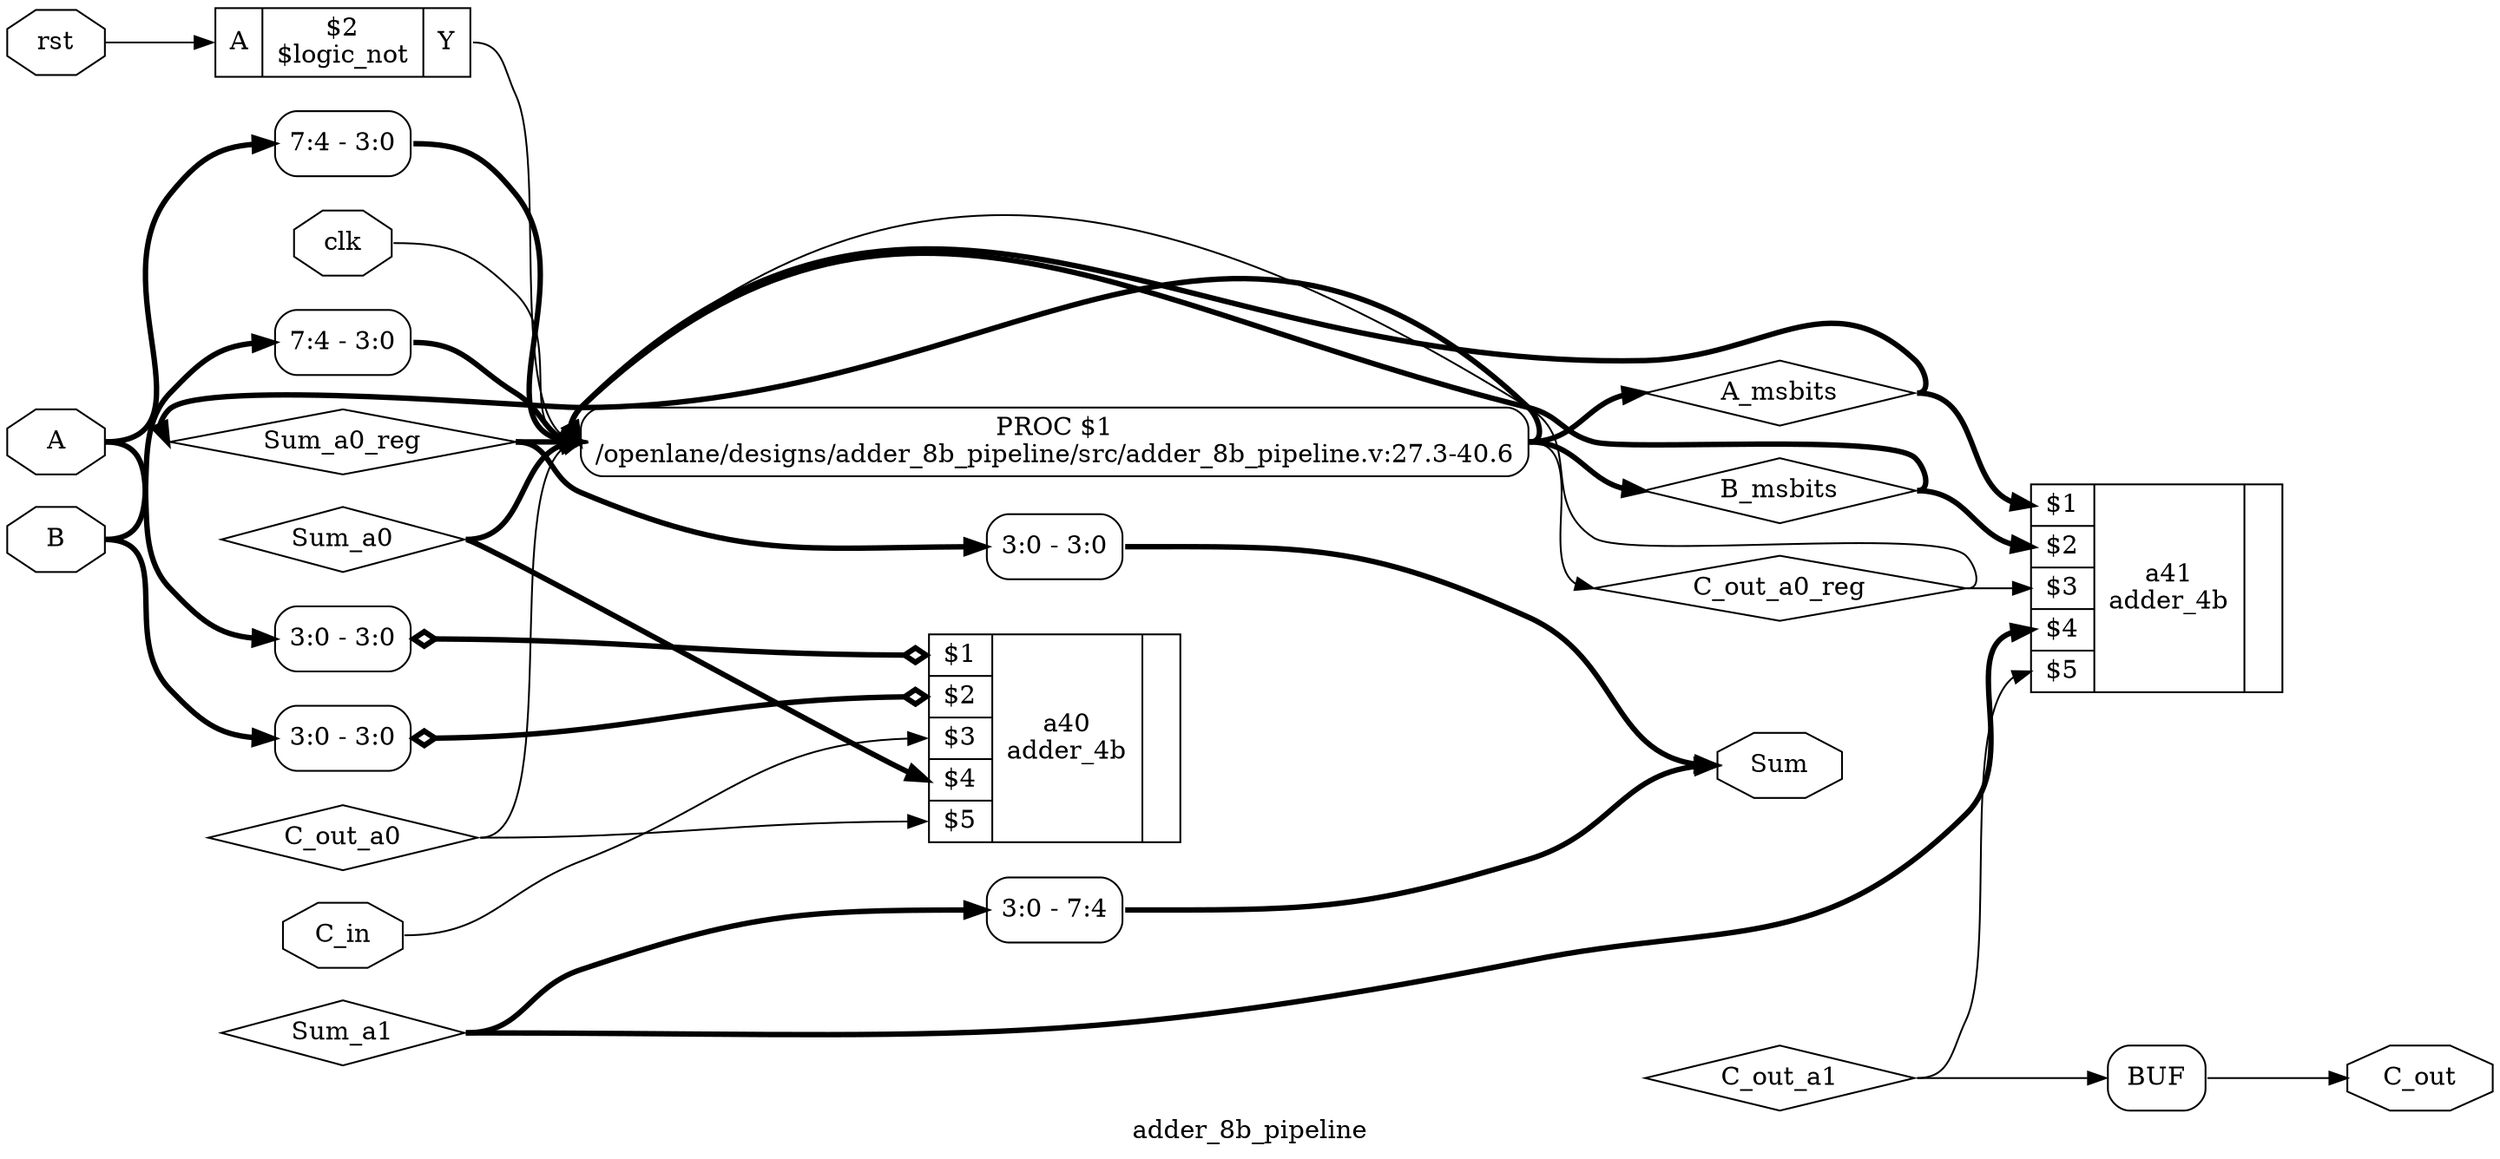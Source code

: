 digraph "adder_8b_pipeline" {
label="adder_8b_pipeline";
rankdir="LR";
remincross=true;
n6 [ shape=diamond, label="Sum_a0_reg", color="black", fontcolor="black" ];
n7 [ shape=diamond, label="B_msbits", color="black", fontcolor="black" ];
n8 [ shape=diamond, label="A_msbits", color="black", fontcolor="black" ];
n9 [ shape=diamond, label="Sum_a1", color="black", fontcolor="black" ];
n10 [ shape=diamond, label="Sum_a0", color="black", fontcolor="black" ];
n11 [ shape=diamond, label="C_out_a0_reg", color="black", fontcolor="black" ];
n12 [ shape=diamond, label="C_out_a1", color="black", fontcolor="black" ];
n13 [ shape=diamond, label="C_out_a0", color="black", fontcolor="black" ];
n14 [ shape=octagon, label="C_out", color="black", fontcolor="black" ];
n15 [ shape=octagon, label="Sum", color="black", fontcolor="black" ];
n16 [ shape=octagon, label="rst", color="black", fontcolor="black" ];
n17 [ shape=octagon, label="clk", color="black", fontcolor="black" ];
n18 [ shape=octagon, label="C_in", color="black", fontcolor="black" ];
n19 [ shape=octagon, label="B", color="black", fontcolor="black" ];
n20 [ shape=octagon, label="A", color="black", fontcolor="black" ];
c22 [ shape=record, label="{{<p20> A}|$2\n$logic_not|{<p21> Y}}" ];
c28 [ shape=record, label="{{<p23> $1|<p24> $2|<p25> $3|<p26> $4|<p27> $5}|a41\nadder_4b|{}}" ];
c29 [ shape=record, label="{{<p23> $1|<p24> $2|<p25> $3|<p26> $4|<p27> $5}|a40\nadder_4b|{}}" ];
x0 [ shape=record, style=rounded, label="<s0> 3:0 - 3:0 " ];
x0:e -> c29:p24:w [arrowhead=odiamond, arrowtail=odiamond, dir=both, color="black", style="setlinewidth(3)", label=""];
x1 [ shape=record, style=rounded, label="<s0> 3:0 - 3:0 " ];
x1:e -> c29:p23:w [arrowhead=odiamond, arrowtail=odiamond, dir=both, color="black", style="setlinewidth(3)", label=""];
x3 [ shape=record, style=rounded, label="<s0> 7:4 - 3:0 " ];
x4 [ shape=record, style=rounded, label="<s0> 7:4 - 3:0 " ];
p2 [shape=box, style=rounded, label="PROC $1\n/openlane/designs/adder_8b_pipeline/src/adder_8b_pipeline.v:27.3-40.6"];
x5 [ shape=record, style=rounded, label="<s0> 3:0 - 3:0 " ];
x6 [ shape=record, style=rounded, label="<s0> 3:0 - 7:4 " ];
x7 [shape=box, style=rounded, label="BUF"];
c22:p21:e -> p2:w [color="black", label=""];
n10:e -> c29:p26:w [color="black", style="setlinewidth(3)", label=""];
n10:e -> p2:w [color="black", style="setlinewidth(3)", label=""];
p2:e -> n11:w [color="black", label=""];
n11:e -> c28:p25:w [color="black", label=""];
n11:e -> p2:w [color="black", label=""];
n12:e -> c28:p27:w [color="black", label=""];
n12:e -> x7:w:w [color="black", label=""];
n13:e -> c29:p27:w [color="black", label=""];
n13:e -> p2:w [color="black", label=""];
x7:e:e -> n14:w [color="black", label=""];
x5:s0:e -> n15:w [color="black", style="setlinewidth(3)", label=""];
x6:s0:e -> n15:w [color="black", style="setlinewidth(3)", label=""];
n16:e -> c22:p20:w [color="black", label=""];
n17:e -> p2:w [color="black", label=""];
n18:e -> c29:p25:w [color="black", label=""];
n19:e -> x0:s0:w [color="black", style="setlinewidth(3)", label=""];
n19:e -> x4:s0:w [color="black", style="setlinewidth(3)", label=""];
n20:e -> x1:s0:w [color="black", style="setlinewidth(3)", label=""];
n20:e -> x3:s0:w [color="black", style="setlinewidth(3)", label=""];
p2:e -> n6:w [color="black", style="setlinewidth(3)", label=""];
n6:e -> p2:w [color="black", style="setlinewidth(3)", label=""];
n6:e -> x5:w [color="black", style="setlinewidth(3)", label=""];
p2:e -> n7:w [color="black", style="setlinewidth(3)", label=""];
n7:e -> c28:p24:w [color="black", style="setlinewidth(3)", label=""];
n7:e -> p2:w [color="black", style="setlinewidth(3)", label=""];
p2:e -> n8:w [color="black", style="setlinewidth(3)", label=""];
n8:e -> c28:p23:w [color="black", style="setlinewidth(3)", label=""];
n8:e -> p2:w [color="black", style="setlinewidth(3)", label=""];
n9:e -> c28:p26:w [color="black", style="setlinewidth(3)", label=""];
n9:e -> x6:w [color="black", style="setlinewidth(3)", label=""];
x3:e -> p2:w [color="black", style="setlinewidth(3)", label=""];
x4:e -> p2:w [color="black", style="setlinewidth(3)", label=""];
}
